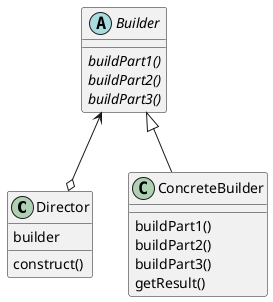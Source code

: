 @startuml

class Director {
	builder
	construct()
}

abstract class Builder {
	{abstract} buildPart1()
	{abstract} buildPart2()
	{abstract} buildPart3()
}

class ConcreteBuilder {
	buildPart1()
	buildPart2()
	buildPart3()
	getResult()
}

Builder <--o Director
Builder <|-- ConcreteBuilder


@enduml